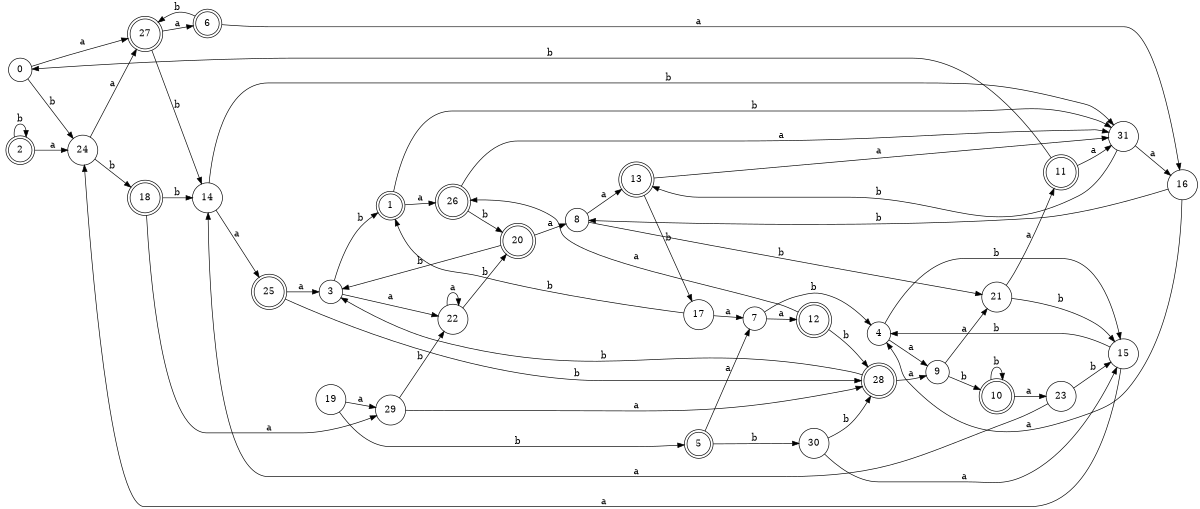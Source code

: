 digraph n26_10 {
__start0 [label="" shape="none"];

rankdir=LR;
size="8,5";

s0 [style="filled", color="black", fillcolor="white" shape="circle", label="0"];
s1 [style="rounded,filled", color="black", fillcolor="white" shape="doublecircle", label="1"];
s2 [style="rounded,filled", color="black", fillcolor="white" shape="doublecircle", label="2"];
s3 [style="filled", color="black", fillcolor="white" shape="circle", label="3"];
s4 [style="filled", color="black", fillcolor="white" shape="circle", label="4"];
s5 [style="rounded,filled", color="black", fillcolor="white" shape="doublecircle", label="5"];
s6 [style="rounded,filled", color="black", fillcolor="white" shape="doublecircle", label="6"];
s7 [style="filled", color="black", fillcolor="white" shape="circle", label="7"];
s8 [style="filled", color="black", fillcolor="white" shape="circle", label="8"];
s9 [style="filled", color="black", fillcolor="white" shape="circle", label="9"];
s10 [style="rounded,filled", color="black", fillcolor="white" shape="doublecircle", label="10"];
s11 [style="rounded,filled", color="black", fillcolor="white" shape="doublecircle", label="11"];
s12 [style="rounded,filled", color="black", fillcolor="white" shape="doublecircle", label="12"];
s13 [style="rounded,filled", color="black", fillcolor="white" shape="doublecircle", label="13"];
s14 [style="filled", color="black", fillcolor="white" shape="circle", label="14"];
s15 [style="filled", color="black", fillcolor="white" shape="circle", label="15"];
s16 [style="filled", color="black", fillcolor="white" shape="circle", label="16"];
s17 [style="filled", color="black", fillcolor="white" shape="circle", label="17"];
s18 [style="rounded,filled", color="black", fillcolor="white" shape="doublecircle", label="18"];
s19 [style="filled", color="black", fillcolor="white" shape="circle", label="19"];
s20 [style="rounded,filled", color="black", fillcolor="white" shape="doublecircle", label="20"];
s21 [style="filled", color="black", fillcolor="white" shape="circle", label="21"];
s22 [style="filled", color="black", fillcolor="white" shape="circle", label="22"];
s23 [style="filled", color="black", fillcolor="white" shape="circle", label="23"];
s24 [style="filled", color="black", fillcolor="white" shape="circle", label="24"];
s25 [style="rounded,filled", color="black", fillcolor="white" shape="doublecircle", label="25"];
s26 [style="rounded,filled", color="black", fillcolor="white" shape="doublecircle", label="26"];
s27 [style="rounded,filled", color="black", fillcolor="white" shape="doublecircle", label="27"];
s28 [style="rounded,filled", color="black", fillcolor="white" shape="doublecircle", label="28"];
s29 [style="filled", color="black", fillcolor="white" shape="circle", label="29"];
s30 [style="filled", color="black", fillcolor="white" shape="circle", label="30"];
s31 [style="filled", color="black", fillcolor="white" shape="circle", label="31"];
s0 -> s27 [label="a"];
s0 -> s24 [label="b"];
s1 -> s26 [label="a"];
s1 -> s31 [label="b"];
s2 -> s24 [label="a"];
s2 -> s2 [label="b"];
s3 -> s22 [label="a"];
s3 -> s1 [label="b"];
s4 -> s9 [label="a"];
s4 -> s15 [label="b"];
s5 -> s7 [label="a"];
s5 -> s30 [label="b"];
s6 -> s16 [label="a"];
s6 -> s27 [label="b"];
s7 -> s12 [label="a"];
s7 -> s4 [label="b"];
s8 -> s13 [label="a"];
s8 -> s21 [label="b"];
s9 -> s21 [label="a"];
s9 -> s10 [label="b"];
s10 -> s23 [label="a"];
s10 -> s10 [label="b"];
s11 -> s31 [label="a"];
s11 -> s0 [label="b"];
s12 -> s26 [label="a"];
s12 -> s28 [label="b"];
s13 -> s31 [label="a"];
s13 -> s17 [label="b"];
s14 -> s25 [label="a"];
s14 -> s31 [label="b"];
s15 -> s24 [label="a"];
s15 -> s4 [label="b"];
s16 -> s4 [label="a"];
s16 -> s8 [label="b"];
s17 -> s7 [label="a"];
s17 -> s1 [label="b"];
s18 -> s29 [label="a"];
s18 -> s14 [label="b"];
s19 -> s29 [label="a"];
s19 -> s5 [label="b"];
s20 -> s8 [label="a"];
s20 -> s3 [label="b"];
s21 -> s11 [label="a"];
s21 -> s15 [label="b"];
s22 -> s22 [label="a"];
s22 -> s20 [label="b"];
s23 -> s14 [label="a"];
s23 -> s15 [label="b"];
s24 -> s27 [label="a"];
s24 -> s18 [label="b"];
s25 -> s3 [label="a"];
s25 -> s28 [label="b"];
s26 -> s31 [label="a"];
s26 -> s20 [label="b"];
s27 -> s6 [label="a"];
s27 -> s14 [label="b"];
s28 -> s9 [label="a"];
s28 -> s3 [label="b"];
s29 -> s28 [label="a"];
s29 -> s22 [label="b"];
s30 -> s15 [label="a"];
s30 -> s28 [label="b"];
s31 -> s16 [label="a"];
s31 -> s13 [label="b"];

}